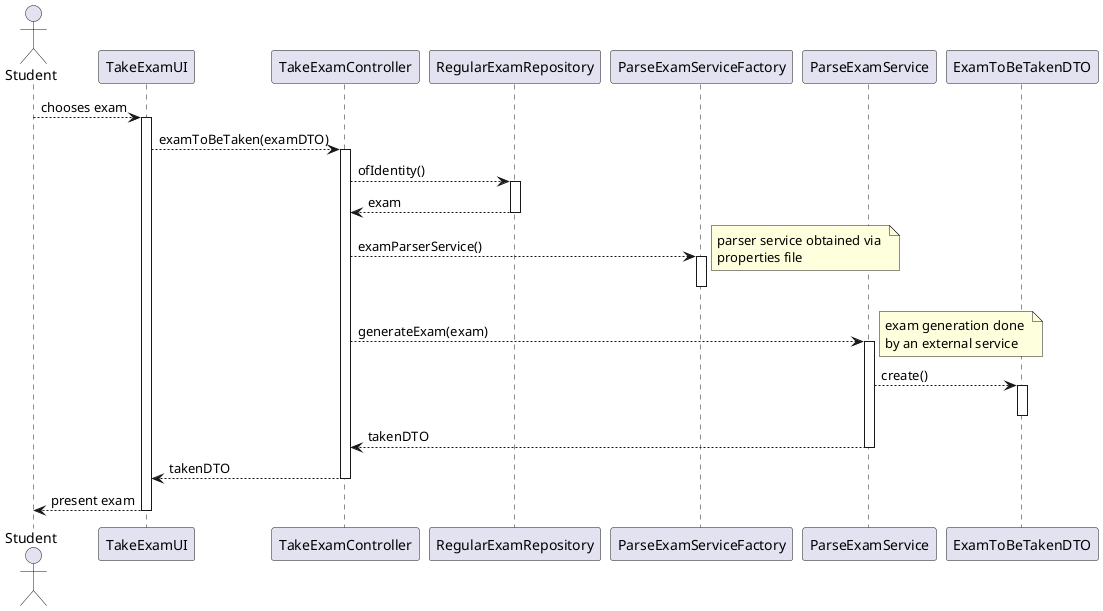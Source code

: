 @startuml
actor Student as student
participant TakeExamUI as ui
participant TakeExamController as ctrl

participant RegularExamRepository as exam_repo

participant ParseExamServiceFactory as parser_factory
participant ParseExamService as parser_svc

participant ExamToBeTakenDTO as taken_dto

student --> ui : chooses exam
activate ui
    ui --> ctrl : examToBeTaken(examDTO)
    activate ctrl
        ctrl --> exam_repo : ofIdentity()
        activate exam_repo
            exam_repo --> ctrl : exam
        deactivate exam_repo

        ctrl --> parser_factory : examParserService()
        activate parser_factory
            note right: parser service obtained via \nproperties file
        deactivate parser_factory

        ctrl --> parser_svc : generateExam(exam)
        activate parser_svc
            note right: exam generation done \nby an external service
            parser_svc --> taken_dto : create()
            activate taken_dto
            deactivate taken_dto
            parser_svc --> ctrl : takenDTO
        deactivate parser_svc
        ctrl --> ui : takenDTO
    deactivate ctrl
    ui --> student : present exam
deactivate ui
@enduml